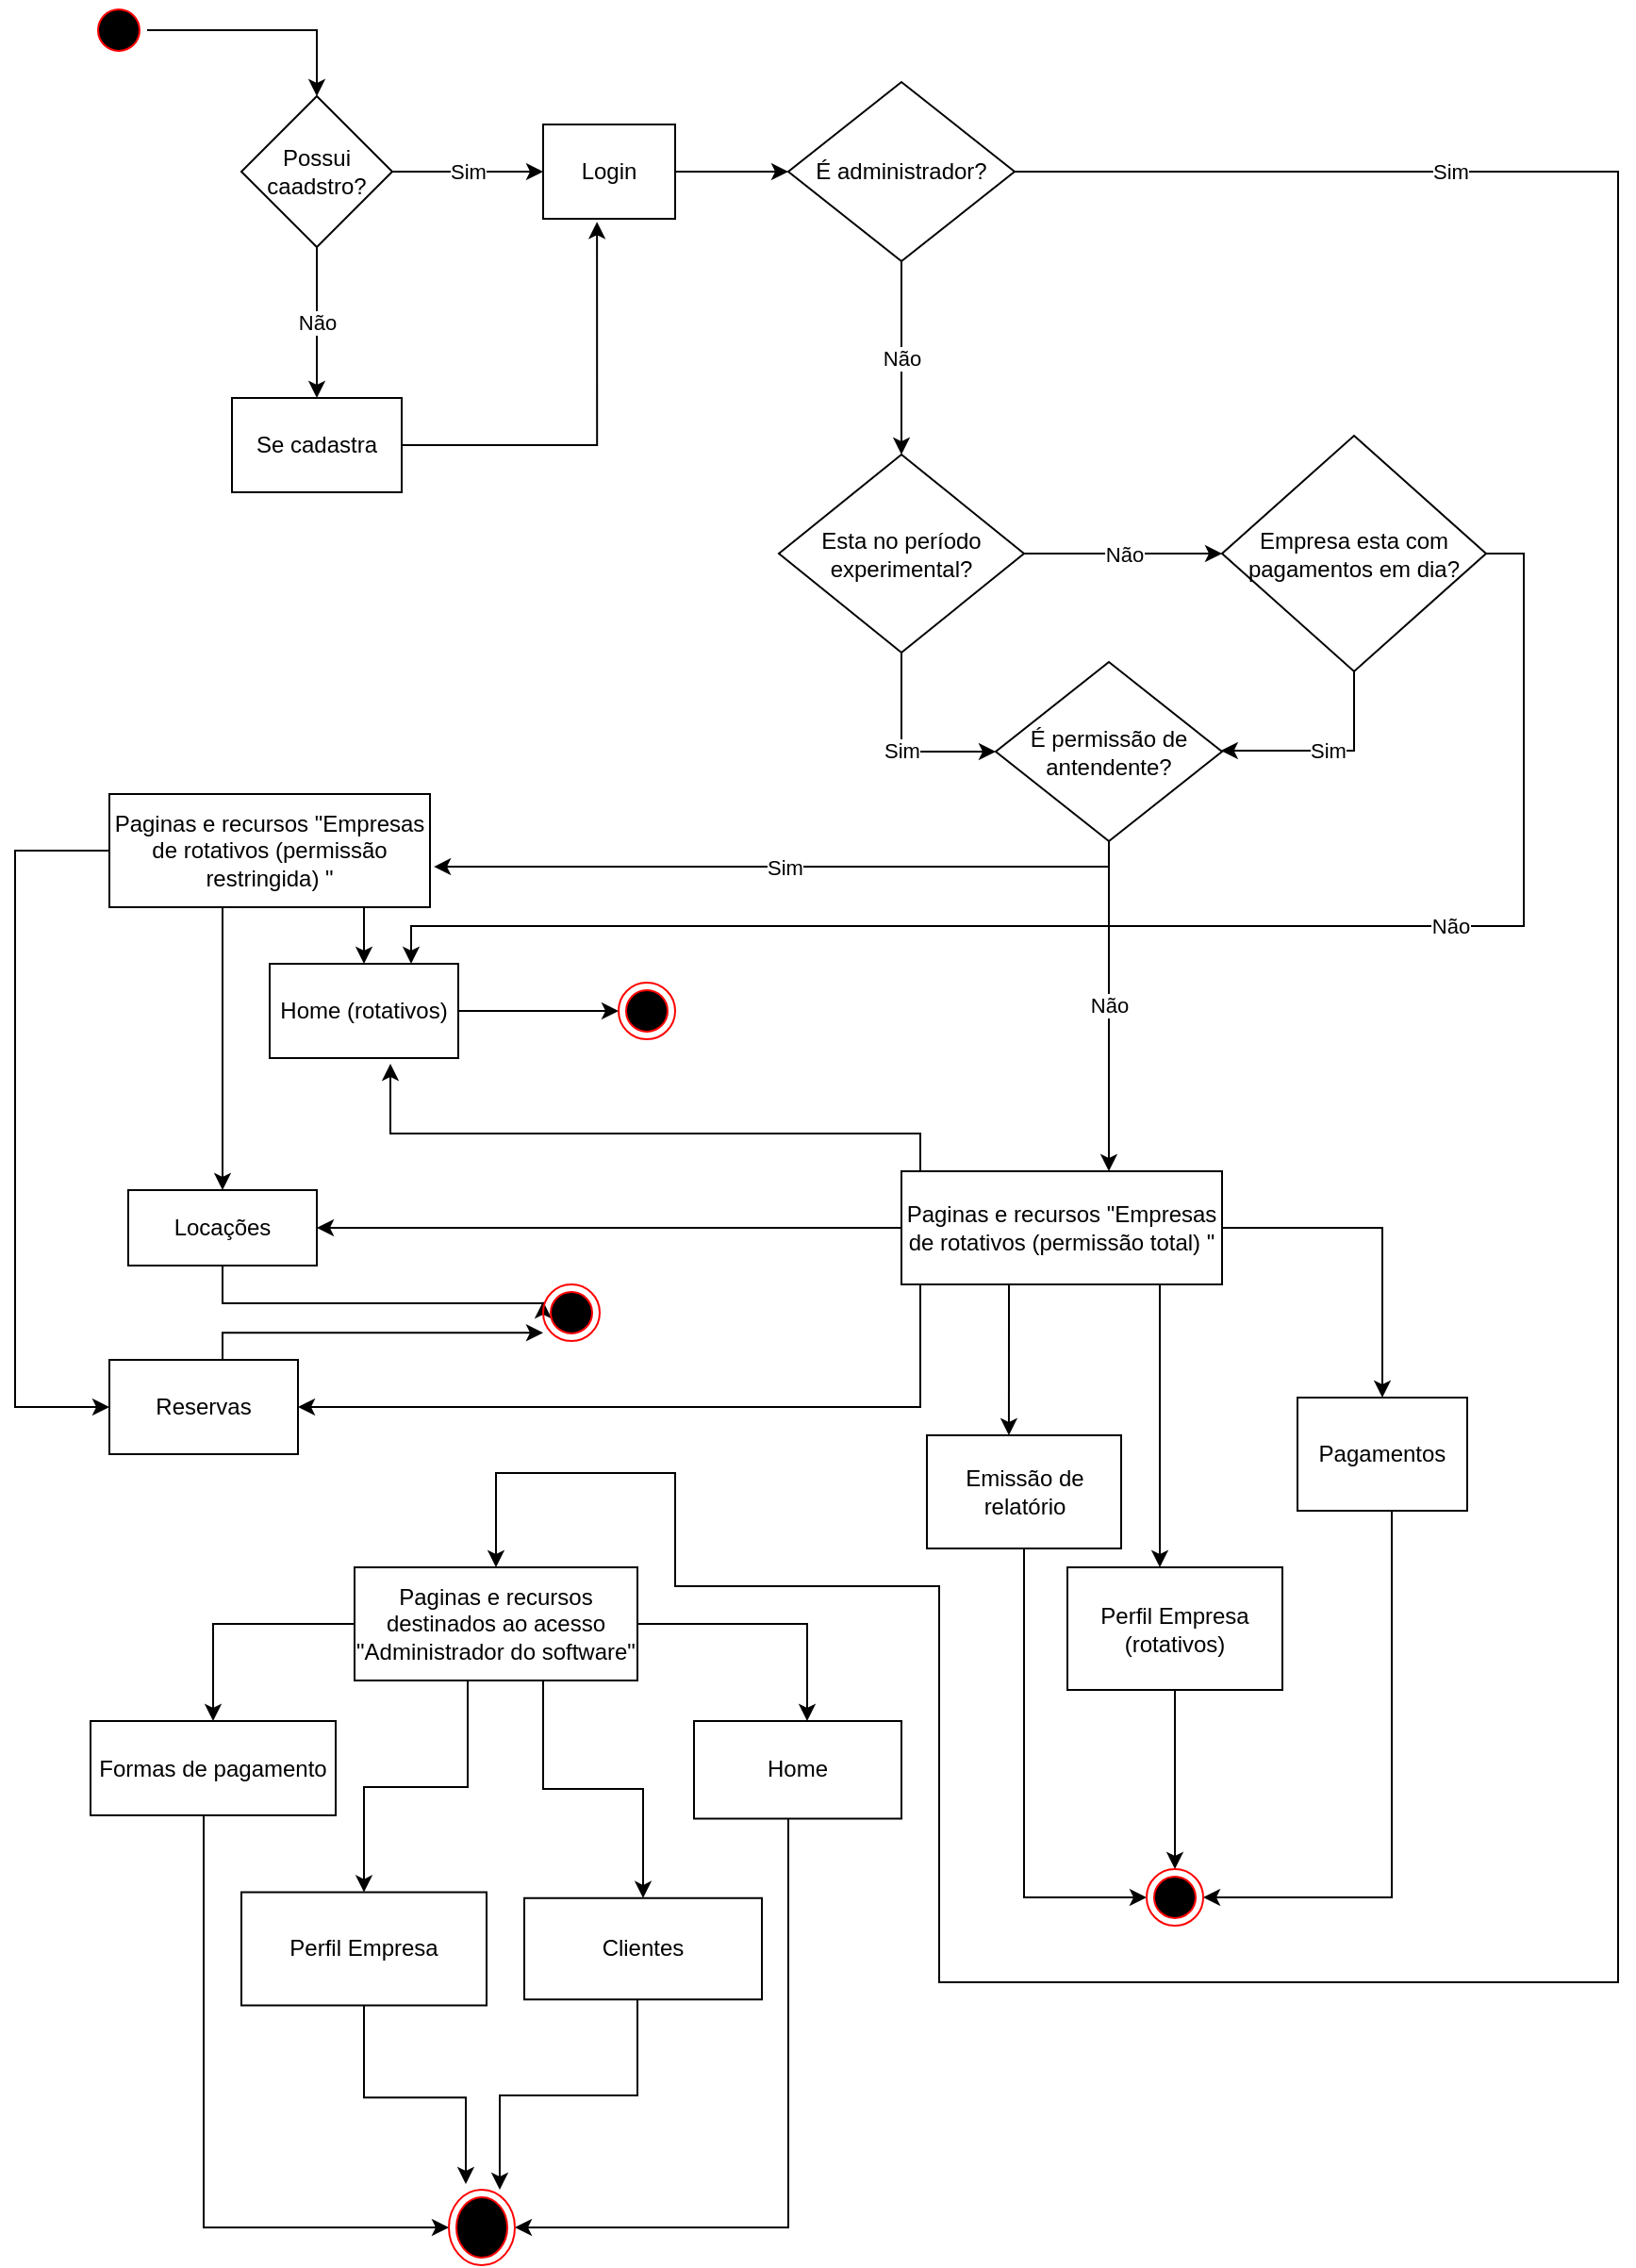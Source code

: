 <mxfile version="20.5.1" type="device"><diagram id="C5RBs43oDa-KdzZeNtuy" name="Page-1"><mxGraphModel dx="1102" dy="601" grid="1" gridSize="10" guides="1" tooltips="1" connect="1" arrows="1" fold="1" page="1" pageScale="1" pageWidth="827" pageHeight="1169" math="0" shadow="0"><root><mxCell id="WIyWlLk6GJQsqaUBKTNV-0"/><mxCell id="WIyWlLk6GJQsqaUBKTNV-1" parent="WIyWlLk6GJQsqaUBKTNV-0"/><mxCell id="zWtK6pCbFpKkg6PIEgNi-8" style="edgeStyle=orthogonalEdgeStyle;rounded=0;orthogonalLoop=1;jettySize=auto;html=1;entryX=0.408;entryY=1.033;entryDx=0;entryDy=0;entryPerimeter=0;" parent="WIyWlLk6GJQsqaUBKTNV-1" source="zWtK6pCbFpKkg6PIEgNi-2" target="zWtK6pCbFpKkg6PIEgNi-3" edge="1"><mxGeometry relative="1" as="geometry"/></mxCell><mxCell id="zWtK6pCbFpKkg6PIEgNi-2" value="Se cadastra" style="rounded=0;whiteSpace=wrap;html=1;" parent="WIyWlLk6GJQsqaUBKTNV-1" vertex="1"><mxGeometry x="145" y="240" width="90" height="50" as="geometry"/></mxCell><mxCell id="zWtK6pCbFpKkg6PIEgNi-10" style="edgeStyle=orthogonalEdgeStyle;rounded=0;orthogonalLoop=1;jettySize=auto;html=1;entryX=0;entryY=0.5;entryDx=0;entryDy=0;" parent="WIyWlLk6GJQsqaUBKTNV-1" source="zWtK6pCbFpKkg6PIEgNi-3" target="zWtK6pCbFpKkg6PIEgNi-9" edge="1"><mxGeometry relative="1" as="geometry"/></mxCell><mxCell id="zWtK6pCbFpKkg6PIEgNi-3" value="Login" style="rounded=0;whiteSpace=wrap;html=1;" parent="WIyWlLk6GJQsqaUBKTNV-1" vertex="1"><mxGeometry x="310" y="95" width="70" height="50" as="geometry"/></mxCell><mxCell id="zWtK6pCbFpKkg6PIEgNi-6" value="Sim" style="edgeStyle=orthogonalEdgeStyle;rounded=0;orthogonalLoop=1;jettySize=auto;html=1;entryX=0;entryY=0.5;entryDx=0;entryDy=0;" parent="WIyWlLk6GJQsqaUBKTNV-1" source="zWtK6pCbFpKkg6PIEgNi-4" target="zWtK6pCbFpKkg6PIEgNi-3" edge="1"><mxGeometry relative="1" as="geometry"/></mxCell><mxCell id="zWtK6pCbFpKkg6PIEgNi-7" value="Não" style="edgeStyle=orthogonalEdgeStyle;rounded=0;orthogonalLoop=1;jettySize=auto;html=1;entryX=0.5;entryY=0;entryDx=0;entryDy=0;" parent="WIyWlLk6GJQsqaUBKTNV-1" source="zWtK6pCbFpKkg6PIEgNi-4" target="zWtK6pCbFpKkg6PIEgNi-2" edge="1"><mxGeometry relative="1" as="geometry"/></mxCell><mxCell id="zWtK6pCbFpKkg6PIEgNi-4" value="Possui caadstro?" style="rhombus;whiteSpace=wrap;html=1;" parent="WIyWlLk6GJQsqaUBKTNV-1" vertex="1"><mxGeometry x="150" y="80" width="80" height="80" as="geometry"/></mxCell><mxCell id="zWtK6pCbFpKkg6PIEgNi-14" value="Não" style="edgeStyle=orthogonalEdgeStyle;rounded=0;orthogonalLoop=1;jettySize=auto;html=1;entryX=0.5;entryY=0;entryDx=0;entryDy=0;" parent="WIyWlLk6GJQsqaUBKTNV-1" source="zWtK6pCbFpKkg6PIEgNi-9" target="zWtK6pCbFpKkg6PIEgNi-13" edge="1"><mxGeometry relative="1" as="geometry"/></mxCell><mxCell id="mwnQruL1gqJ1P6SNaOAE-92" value="Sim" style="edgeStyle=orthogonalEdgeStyle;rounded=0;orthogonalLoop=1;jettySize=auto;html=1;entryX=0.5;entryY=0;entryDx=0;entryDy=0;" parent="WIyWlLk6GJQsqaUBKTNV-1" source="zWtK6pCbFpKkg6PIEgNi-9" target="zWtK6pCbFpKkg6PIEgNi-12" edge="1"><mxGeometry x="-0.79" relative="1" as="geometry"><mxPoint x="310" y="810" as="targetPoint"/><Array as="points"><mxPoint x="880" y="120"/><mxPoint x="880" y="1080"/><mxPoint x="520" y="1080"/><mxPoint x="520" y="870"/><mxPoint x="380" y="870"/><mxPoint x="380" y="810"/><mxPoint x="285" y="810"/></Array><mxPoint as="offset"/></mxGeometry></mxCell><mxCell id="zWtK6pCbFpKkg6PIEgNi-9" value="É administrador?" style="rhombus;whiteSpace=wrap;html=1;" parent="WIyWlLk6GJQsqaUBKTNV-1" vertex="1"><mxGeometry x="440" y="72.5" width="120" height="95" as="geometry"/></mxCell><mxCell id="mwnQruL1gqJ1P6SNaOAE-22" style="edgeStyle=orthogonalEdgeStyle;rounded=0;orthogonalLoop=1;jettySize=auto;html=1;" parent="WIyWlLk6GJQsqaUBKTNV-1" source="zWtK6pCbFpKkg6PIEgNi-12" target="zWtK6pCbFpKkg6PIEgNi-32" edge="1"><mxGeometry relative="1" as="geometry"/></mxCell><mxCell id="mwnQruL1gqJ1P6SNaOAE-23" style="edgeStyle=orthogonalEdgeStyle;rounded=0;orthogonalLoop=1;jettySize=auto;html=1;" parent="WIyWlLk6GJQsqaUBKTNV-1" source="zWtK6pCbFpKkg6PIEgNi-12" target="zWtK6pCbFpKkg6PIEgNi-48" edge="1"><mxGeometry relative="1" as="geometry"><Array as="points"><mxPoint x="450" y="890.5"/></Array></mxGeometry></mxCell><mxCell id="mwnQruL1gqJ1P6SNaOAE-27" style="edgeStyle=orthogonalEdgeStyle;rounded=0;orthogonalLoop=1;jettySize=auto;html=1;entryX=0.5;entryY=0;entryDx=0;entryDy=0;" parent="WIyWlLk6GJQsqaUBKTNV-1" source="zWtK6pCbFpKkg6PIEgNi-12" target="zWtK6pCbFpKkg6PIEgNi-35" edge="1"><mxGeometry relative="1" as="geometry"><Array as="points"><mxPoint x="270" y="976.5"/><mxPoint x="215" y="976.5"/></Array></mxGeometry></mxCell><mxCell id="mwnQruL1gqJ1P6SNaOAE-28" style="edgeStyle=orthogonalEdgeStyle;rounded=0;orthogonalLoop=1;jettySize=auto;html=1;entryX=0.5;entryY=0;entryDx=0;entryDy=0;" parent="WIyWlLk6GJQsqaUBKTNV-1" source="zWtK6pCbFpKkg6PIEgNi-12" target="zWtK6pCbFpKkg6PIEgNi-31" edge="1"><mxGeometry relative="1" as="geometry"><Array as="points"><mxPoint x="310" y="977.5"/><mxPoint x="363" y="977.5"/></Array></mxGeometry></mxCell><mxCell id="zWtK6pCbFpKkg6PIEgNi-12" value="Paginas e recursos destinados ao acesso &quot;Administrador do software&quot;" style="rounded=0;whiteSpace=wrap;html=1;" parent="WIyWlLk6GJQsqaUBKTNV-1" vertex="1"><mxGeometry x="210" y="860" width="150" height="60" as="geometry"/></mxCell><mxCell id="zWtK6pCbFpKkg6PIEgNi-18" value="Não" style="edgeStyle=orthogonalEdgeStyle;rounded=0;orthogonalLoop=1;jettySize=auto;html=1;" parent="WIyWlLk6GJQsqaUBKTNV-1" source="zWtK6pCbFpKkg6PIEgNi-13" target="zWtK6pCbFpKkg6PIEgNi-17" edge="1"><mxGeometry relative="1" as="geometry"/></mxCell><mxCell id="_De4APyKcKlPgk6irvgm-29" value="Sim" style="edgeStyle=orthogonalEdgeStyle;rounded=0;orthogonalLoop=1;jettySize=auto;html=1;entryX=0;entryY=0.5;entryDx=0;entryDy=0;" parent="WIyWlLk6GJQsqaUBKTNV-1" source="zWtK6pCbFpKkg6PIEgNi-13" target="zWtK6pCbFpKkg6PIEgNi-15" edge="1"><mxGeometry relative="1" as="geometry"/></mxCell><mxCell id="zWtK6pCbFpKkg6PIEgNi-13" value="Esta no período experimental?" style="rhombus;whiteSpace=wrap;html=1;" parent="WIyWlLk6GJQsqaUBKTNV-1" vertex="1"><mxGeometry x="435" y="270" width="130" height="105" as="geometry"/></mxCell><mxCell id="mwnQruL1gqJ1P6SNaOAE-1" value="Sim" style="edgeStyle=orthogonalEdgeStyle;rounded=0;orthogonalLoop=1;jettySize=auto;html=1;entryX=1.012;entryY=0.642;entryDx=0;entryDy=0;entryPerimeter=0;" parent="WIyWlLk6GJQsqaUBKTNV-1" source="zWtK6pCbFpKkg6PIEgNi-15" target="zWtK6pCbFpKkg6PIEgNi-23" edge="1"><mxGeometry relative="1" as="geometry"><Array as="points"><mxPoint x="610" y="489"/></Array></mxGeometry></mxCell><mxCell id="mwnQruL1gqJ1P6SNaOAE-62" value="Não" style="edgeStyle=orthogonalEdgeStyle;rounded=0;orthogonalLoop=1;jettySize=auto;html=1;entryX=0.647;entryY=0;entryDx=0;entryDy=0;entryPerimeter=0;" parent="WIyWlLk6GJQsqaUBKTNV-1" source="zWtK6pCbFpKkg6PIEgNi-15" target="zWtK6pCbFpKkg6PIEgNi-25" edge="1"><mxGeometry relative="1" as="geometry"/></mxCell><mxCell id="zWtK6pCbFpKkg6PIEgNi-15" value="É permissão de antendente?" style="rhombus;whiteSpace=wrap;html=1;" parent="WIyWlLk6GJQsqaUBKTNV-1" vertex="1"><mxGeometry x="550" y="380" width="120" height="95" as="geometry"/></mxCell><mxCell id="_De4APyKcKlPgk6irvgm-30" value="Sim" style="edgeStyle=orthogonalEdgeStyle;rounded=0;orthogonalLoop=1;jettySize=auto;html=1;" parent="WIyWlLk6GJQsqaUBKTNV-1" source="zWtK6pCbFpKkg6PIEgNi-17" target="zWtK6pCbFpKkg6PIEgNi-15" edge="1"><mxGeometry relative="1" as="geometry"><Array as="points"><mxPoint x="740" y="427"/></Array></mxGeometry></mxCell><mxCell id="mwnQruL1gqJ1P6SNaOAE-90" value="Não" style="edgeStyle=orthogonalEdgeStyle;rounded=0;orthogonalLoop=1;jettySize=auto;html=1;entryX=0.75;entryY=0;entryDx=0;entryDy=0;" parent="WIyWlLk6GJQsqaUBKTNV-1" source="zWtK6pCbFpKkg6PIEgNi-17" target="zWtK6pCbFpKkg6PIEgNi-20" edge="1"><mxGeometry x="-0.378" relative="1" as="geometry"><mxPoint x="250" y="530" as="targetPoint"/><Array as="points"><mxPoint x="830" y="323"/><mxPoint x="830" y="520"/><mxPoint x="240" y="520"/></Array><mxPoint x="1" as="offset"/></mxGeometry></mxCell><mxCell id="zWtK6pCbFpKkg6PIEgNi-17" value="Empresa esta com pagamentos em dia?" style="rhombus;whiteSpace=wrap;html=1;" parent="WIyWlLk6GJQsqaUBKTNV-1" vertex="1"><mxGeometry x="670" y="260" width="140" height="125" as="geometry"/></mxCell><mxCell id="mwnQruL1gqJ1P6SNaOAE-64" style="edgeStyle=orthogonalEdgeStyle;rounded=0;orthogonalLoop=1;jettySize=auto;html=1;entryX=0;entryY=0.5;entryDx=0;entryDy=0;" parent="WIyWlLk6GJQsqaUBKTNV-1" source="zWtK6pCbFpKkg6PIEgNi-20" target="mwnQruL1gqJ1P6SNaOAE-57" edge="1"><mxGeometry relative="1" as="geometry"/></mxCell><mxCell id="zWtK6pCbFpKkg6PIEgNi-20" value="Home (rotativos)" style="rounded=0;whiteSpace=wrap;html=1;" parent="WIyWlLk6GJQsqaUBKTNV-1" vertex="1"><mxGeometry x="165" y="540" width="100" height="50" as="geometry"/></mxCell><mxCell id="mwnQruL1gqJ1P6SNaOAE-45" style="edgeStyle=orthogonalEdgeStyle;rounded=0;orthogonalLoop=1;jettySize=auto;html=1;entryX=0.5;entryY=0;entryDx=0;entryDy=0;" parent="WIyWlLk6GJQsqaUBKTNV-1" source="zWtK6pCbFpKkg6PIEgNi-23" target="zWtK6pCbFpKkg6PIEgNi-20" edge="1"><mxGeometry relative="1" as="geometry"><Array as="points"><mxPoint x="215" y="530"/><mxPoint x="215" y="530"/></Array></mxGeometry></mxCell><mxCell id="mwnQruL1gqJ1P6SNaOAE-47" style="edgeStyle=orthogonalEdgeStyle;rounded=0;orthogonalLoop=1;jettySize=auto;html=1;entryX=0.5;entryY=0;entryDx=0;entryDy=0;" parent="WIyWlLk6GJQsqaUBKTNV-1" source="zWtK6pCbFpKkg6PIEgNi-23" target="zWtK6pCbFpKkg6PIEgNi-53" edge="1"><mxGeometry relative="1" as="geometry"><Array as="points"><mxPoint x="140" y="550"/><mxPoint x="140" y="550"/></Array></mxGeometry></mxCell><mxCell id="mwnQruL1gqJ1P6SNaOAE-48" style="edgeStyle=orthogonalEdgeStyle;rounded=0;orthogonalLoop=1;jettySize=auto;html=1;entryX=0;entryY=0.5;entryDx=0;entryDy=0;" parent="WIyWlLk6GJQsqaUBKTNV-1" source="zWtK6pCbFpKkg6PIEgNi-23" target="zWtK6pCbFpKkg6PIEgNi-54" edge="1"><mxGeometry relative="1" as="geometry"><mxPoint x="30" y="530" as="targetPoint"/><Array as="points"><mxPoint x="30" y="480"/><mxPoint x="30" y="775"/></Array></mxGeometry></mxCell><mxCell id="zWtK6pCbFpKkg6PIEgNi-23" value="Paginas e recursos &quot;Empresas de rotativos (permissão restringida) &quot;" style="rounded=0;whiteSpace=wrap;html=1;" parent="WIyWlLk6GJQsqaUBKTNV-1" vertex="1"><mxGeometry x="80" y="450" width="170" height="60" as="geometry"/></mxCell><mxCell id="mwnQruL1gqJ1P6SNaOAE-49" style="edgeStyle=orthogonalEdgeStyle;rounded=0;orthogonalLoop=1;jettySize=auto;html=1;entryX=1;entryY=0.5;entryDx=0;entryDy=0;" parent="WIyWlLk6GJQsqaUBKTNV-1" source="zWtK6pCbFpKkg6PIEgNi-25" target="zWtK6pCbFpKkg6PIEgNi-53" edge="1"><mxGeometry relative="1" as="geometry"/></mxCell><mxCell id="mwnQruL1gqJ1P6SNaOAE-50" style="edgeStyle=orthogonalEdgeStyle;rounded=0;orthogonalLoop=1;jettySize=auto;html=1;entryX=1;entryY=0.5;entryDx=0;entryDy=0;exitX=0.082;exitY=1;exitDx=0;exitDy=0;exitPerimeter=0;" parent="WIyWlLk6GJQsqaUBKTNV-1" source="zWtK6pCbFpKkg6PIEgNi-25" target="zWtK6pCbFpKkg6PIEgNi-54" edge="1"><mxGeometry relative="1" as="geometry"><Array as="points"><mxPoint x="510" y="710"/><mxPoint x="510" y="775"/></Array></mxGeometry></mxCell><mxCell id="mwnQruL1gqJ1P6SNaOAE-54" value="" style="edgeStyle=orthogonalEdgeStyle;rounded=0;orthogonalLoop=1;jettySize=auto;html=1;" parent="WIyWlLk6GJQsqaUBKTNV-1" source="zWtK6pCbFpKkg6PIEgNi-25" target="zWtK6pCbFpKkg6PIEgNi-56" edge="1"><mxGeometry relative="1" as="geometry"/></mxCell><mxCell id="mwnQruL1gqJ1P6SNaOAE-56" style="edgeStyle=orthogonalEdgeStyle;rounded=0;orthogonalLoop=1;jettySize=auto;html=1;entryX=0.64;entryY=1.06;entryDx=0;entryDy=0;entryPerimeter=0;" parent="WIyWlLk6GJQsqaUBKTNV-1" source="zWtK6pCbFpKkg6PIEgNi-25" target="zWtK6pCbFpKkg6PIEgNi-20" edge="1"><mxGeometry relative="1" as="geometry"><Array as="points"><mxPoint x="510" y="630"/><mxPoint x="229" y="630"/></Array></mxGeometry></mxCell><mxCell id="mwnQruL1gqJ1P6SNaOAE-60" style="edgeStyle=orthogonalEdgeStyle;rounded=0;orthogonalLoop=1;jettySize=auto;html=1;entryX=0.422;entryY=0;entryDx=0;entryDy=0;entryPerimeter=0;" parent="WIyWlLk6GJQsqaUBKTNV-1" source="zWtK6pCbFpKkg6PIEgNi-25" target="mwnQruL1gqJ1P6SNaOAE-2" edge="1"><mxGeometry relative="1" as="geometry"><Array as="points"><mxPoint x="557" y="730"/><mxPoint x="557" y="730"/></Array></mxGeometry></mxCell><mxCell id="mwnQruL1gqJ1P6SNaOAE-61" style="edgeStyle=orthogonalEdgeStyle;rounded=0;orthogonalLoop=1;jettySize=auto;html=1;" parent="WIyWlLk6GJQsqaUBKTNV-1" source="zWtK6pCbFpKkg6PIEgNi-25" target="zWtK6pCbFpKkg6PIEgNi-47" edge="1"><mxGeometry relative="1" as="geometry"><Array as="points"><mxPoint x="637" y="750"/><mxPoint x="637" y="750"/></Array></mxGeometry></mxCell><mxCell id="zWtK6pCbFpKkg6PIEgNi-25" value="Paginas e recursos &quot;Empresas de rotativos (permissão total) &quot;" style="rounded=0;whiteSpace=wrap;html=1;" parent="WIyWlLk6GJQsqaUBKTNV-1" vertex="1"><mxGeometry x="500" y="650" width="170" height="60" as="geometry"/></mxCell><mxCell id="mwnQruL1gqJ1P6SNaOAE-78" style="edgeStyle=orthogonalEdgeStyle;rounded=0;orthogonalLoop=1;jettySize=auto;html=1;entryX=0.771;entryY=0;entryDx=0;entryDy=0;entryPerimeter=0;" parent="WIyWlLk6GJQsqaUBKTNV-1" source="zWtK6pCbFpKkg6PIEgNi-31" target="mwnQruL1gqJ1P6SNaOAE-65" edge="1"><mxGeometry relative="1" as="geometry"><Array as="points"><mxPoint x="360" y="1140"/><mxPoint x="287" y="1140"/></Array></mxGeometry></mxCell><mxCell id="zWtK6pCbFpKkg6PIEgNi-31" value="Clientes" style="rounded=0;whiteSpace=wrap;html=1;" parent="WIyWlLk6GJQsqaUBKTNV-1" vertex="1"><mxGeometry x="300" y="1035.38" width="126" height="53.75" as="geometry"/></mxCell><mxCell id="mwnQruL1gqJ1P6SNaOAE-81" style="edgeStyle=orthogonalEdgeStyle;rounded=0;orthogonalLoop=1;jettySize=auto;html=1;entryX=0;entryY=0.5;entryDx=0;entryDy=0;" parent="WIyWlLk6GJQsqaUBKTNV-1" source="zWtK6pCbFpKkg6PIEgNi-32" target="mwnQruL1gqJ1P6SNaOAE-65" edge="1"><mxGeometry relative="1" as="geometry"><Array as="points"><mxPoint x="130" y="1210"/></Array></mxGeometry></mxCell><mxCell id="zWtK6pCbFpKkg6PIEgNi-32" value="Formas de pagamento" style="rounded=0;whiteSpace=wrap;html=1;" parent="WIyWlLk6GJQsqaUBKTNV-1" vertex="1"><mxGeometry x="70" y="941.5" width="130" height="50" as="geometry"/></mxCell><mxCell id="mwnQruL1gqJ1P6SNaOAE-77" style="edgeStyle=orthogonalEdgeStyle;rounded=0;orthogonalLoop=1;jettySize=auto;html=1;entryX=0.257;entryY=-0.075;entryDx=0;entryDy=0;entryPerimeter=0;" parent="WIyWlLk6GJQsqaUBKTNV-1" source="zWtK6pCbFpKkg6PIEgNi-35" target="mwnQruL1gqJ1P6SNaOAE-65" edge="1"><mxGeometry relative="1" as="geometry"/></mxCell><mxCell id="zWtK6pCbFpKkg6PIEgNi-35" value="Perfil Empresa" style="rounded=0;whiteSpace=wrap;html=1;" parent="WIyWlLk6GJQsqaUBKTNV-1" vertex="1"><mxGeometry x="150" y="1032.26" width="130" height="60" as="geometry"/></mxCell><mxCell id="mwnQruL1gqJ1P6SNaOAE-87" style="edgeStyle=orthogonalEdgeStyle;rounded=0;orthogonalLoop=1;jettySize=auto;html=1;entryX=0.5;entryY=0;entryDx=0;entryDy=0;" parent="WIyWlLk6GJQsqaUBKTNV-1" source="zWtK6pCbFpKkg6PIEgNi-47" target="mwnQruL1gqJ1P6SNaOAE-83" edge="1"><mxGeometry relative="1" as="geometry"/></mxCell><mxCell id="zWtK6pCbFpKkg6PIEgNi-47" value="Perfil Empresa (rotativos)" style="rounded=0;whiteSpace=wrap;html=1;" parent="WIyWlLk6GJQsqaUBKTNV-1" vertex="1"><mxGeometry x="588" y="860" width="114" height="65" as="geometry"/></mxCell><mxCell id="mwnQruL1gqJ1P6SNaOAE-79" style="edgeStyle=orthogonalEdgeStyle;rounded=0;orthogonalLoop=1;jettySize=auto;html=1;entryX=1;entryY=0.5;entryDx=0;entryDy=0;" parent="WIyWlLk6GJQsqaUBKTNV-1" source="zWtK6pCbFpKkg6PIEgNi-48" target="mwnQruL1gqJ1P6SNaOAE-65" edge="1"><mxGeometry relative="1" as="geometry"><Array as="points"><mxPoint x="440" y="1210"/></Array></mxGeometry></mxCell><mxCell id="zWtK6pCbFpKkg6PIEgNi-48" value="Home" style="rounded=0;whiteSpace=wrap;html=1;" parent="WIyWlLk6GJQsqaUBKTNV-1" vertex="1"><mxGeometry x="390" y="941.5" width="110" height="51.75" as="geometry"/></mxCell><mxCell id="mwnQruL1gqJ1P6SNaOAE-53" style="edgeStyle=orthogonalEdgeStyle;rounded=0;orthogonalLoop=1;jettySize=auto;html=1;entryX=0;entryY=0.3;entryDx=0;entryDy=0;entryPerimeter=0;" parent="WIyWlLk6GJQsqaUBKTNV-1" source="zWtK6pCbFpKkg6PIEgNi-53" target="mwnQruL1gqJ1P6SNaOAE-12" edge="1"><mxGeometry relative="1" as="geometry"><Array as="points"><mxPoint x="140" y="720"/></Array></mxGeometry></mxCell><mxCell id="zWtK6pCbFpKkg6PIEgNi-53" value="Locações" style="rounded=0;whiteSpace=wrap;html=1;" parent="WIyWlLk6GJQsqaUBKTNV-1" vertex="1"><mxGeometry x="90" y="660" width="100" height="40" as="geometry"/></mxCell><mxCell id="mwnQruL1gqJ1P6SNaOAE-51" style="edgeStyle=orthogonalEdgeStyle;rounded=0;orthogonalLoop=1;jettySize=auto;html=1;entryX=0;entryY=0.854;entryDx=0;entryDy=0;entryPerimeter=0;" parent="WIyWlLk6GJQsqaUBKTNV-1" source="zWtK6pCbFpKkg6PIEgNi-54" target="mwnQruL1gqJ1P6SNaOAE-12" edge="1"><mxGeometry relative="1" as="geometry"><Array as="points"><mxPoint x="140" y="736"/></Array></mxGeometry></mxCell><mxCell id="zWtK6pCbFpKkg6PIEgNi-54" value="Reservas" style="rounded=0;whiteSpace=wrap;html=1;" parent="WIyWlLk6GJQsqaUBKTNV-1" vertex="1"><mxGeometry x="80" y="750" width="100" height="50" as="geometry"/></mxCell><mxCell id="mwnQruL1gqJ1P6SNaOAE-85" style="edgeStyle=orthogonalEdgeStyle;rounded=0;orthogonalLoop=1;jettySize=auto;html=1;entryX=1;entryY=0.5;entryDx=0;entryDy=0;" parent="WIyWlLk6GJQsqaUBKTNV-1" source="zWtK6pCbFpKkg6PIEgNi-56" target="mwnQruL1gqJ1P6SNaOAE-83" edge="1"><mxGeometry relative="1" as="geometry"><Array as="points"><mxPoint x="760" y="1035"/></Array></mxGeometry></mxCell><mxCell id="zWtK6pCbFpKkg6PIEgNi-56" value="Pagamentos" style="rounded=0;whiteSpace=wrap;html=1;" parent="WIyWlLk6GJQsqaUBKTNV-1" vertex="1"><mxGeometry x="710" y="770" width="90" height="60" as="geometry"/></mxCell><mxCell id="_De4APyKcKlPgk6irvgm-10" style="edgeStyle=orthogonalEdgeStyle;rounded=0;orthogonalLoop=1;jettySize=auto;html=1;exitX=0.5;exitY=1;exitDx=0;exitDy=0;" parent="WIyWlLk6GJQsqaUBKTNV-1" source="zWtK6pCbFpKkg6PIEgNi-31" target="zWtK6pCbFpKkg6PIEgNi-31" edge="1"><mxGeometry relative="1" as="geometry"/></mxCell><mxCell id="mwnQruL1gqJ1P6SNaOAE-86" style="edgeStyle=orthogonalEdgeStyle;rounded=0;orthogonalLoop=1;jettySize=auto;html=1;entryX=0;entryY=0.5;entryDx=0;entryDy=0;" parent="WIyWlLk6GJQsqaUBKTNV-1" source="mwnQruL1gqJ1P6SNaOAE-2" target="mwnQruL1gqJ1P6SNaOAE-83" edge="1"><mxGeometry relative="1" as="geometry"><Array as="points"><mxPoint x="565" y="1035"/></Array></mxGeometry></mxCell><mxCell id="mwnQruL1gqJ1P6SNaOAE-2" value="Emissão de relatório" style="rounded=0;whiteSpace=wrap;html=1;" parent="WIyWlLk6GJQsqaUBKTNV-1" vertex="1"><mxGeometry x="513.5" y="790" width="103" height="60" as="geometry"/></mxCell><mxCell id="mwnQruL1gqJ1P6SNaOAE-12" value="" style="ellipse;html=1;shape=endState;fillColor=#000000;strokeColor=#ff0000;" parent="WIyWlLk6GJQsqaUBKTNV-1" vertex="1"><mxGeometry x="310" y="710" width="30" height="30" as="geometry"/></mxCell><mxCell id="mwnQruL1gqJ1P6SNaOAE-57" value="" style="ellipse;html=1;shape=endState;fillColor=#000000;strokeColor=#ff0000;" parent="WIyWlLk6GJQsqaUBKTNV-1" vertex="1"><mxGeometry x="350" y="550" width="30" height="30" as="geometry"/></mxCell><mxCell id="mwnQruL1gqJ1P6SNaOAE-65" value="" style="ellipse;html=1;shape=endState;fillColor=#000000;strokeColor=#ff0000;" parent="WIyWlLk6GJQsqaUBKTNV-1" vertex="1"><mxGeometry x="260" y="1190" width="35" height="40" as="geometry"/></mxCell><mxCell id="mwnQruL1gqJ1P6SNaOAE-83" value="" style="ellipse;html=1;shape=endState;fillColor=#000000;strokeColor=#ff0000;" parent="WIyWlLk6GJQsqaUBKTNV-1" vertex="1"><mxGeometry x="630" y="1020" width="30" height="30" as="geometry"/></mxCell><mxCell id="nwRzlfuJ5Up0-lNasUY2-2" style="edgeStyle=orthogonalEdgeStyle;rounded=0;orthogonalLoop=1;jettySize=auto;html=1;entryX=0.5;entryY=0;entryDx=0;entryDy=0;" edge="1" parent="WIyWlLk6GJQsqaUBKTNV-1" source="nwRzlfuJ5Up0-lNasUY2-0" target="zWtK6pCbFpKkg6PIEgNi-4"><mxGeometry relative="1" as="geometry"/></mxCell><mxCell id="nwRzlfuJ5Up0-lNasUY2-0" value="" style="ellipse;html=1;shape=startState;fillColor=#000000;strokeColor=#ff0000;" vertex="1" parent="WIyWlLk6GJQsqaUBKTNV-1"><mxGeometry x="70" y="30" width="30" height="30" as="geometry"/></mxCell></root></mxGraphModel></diagram></mxfile>